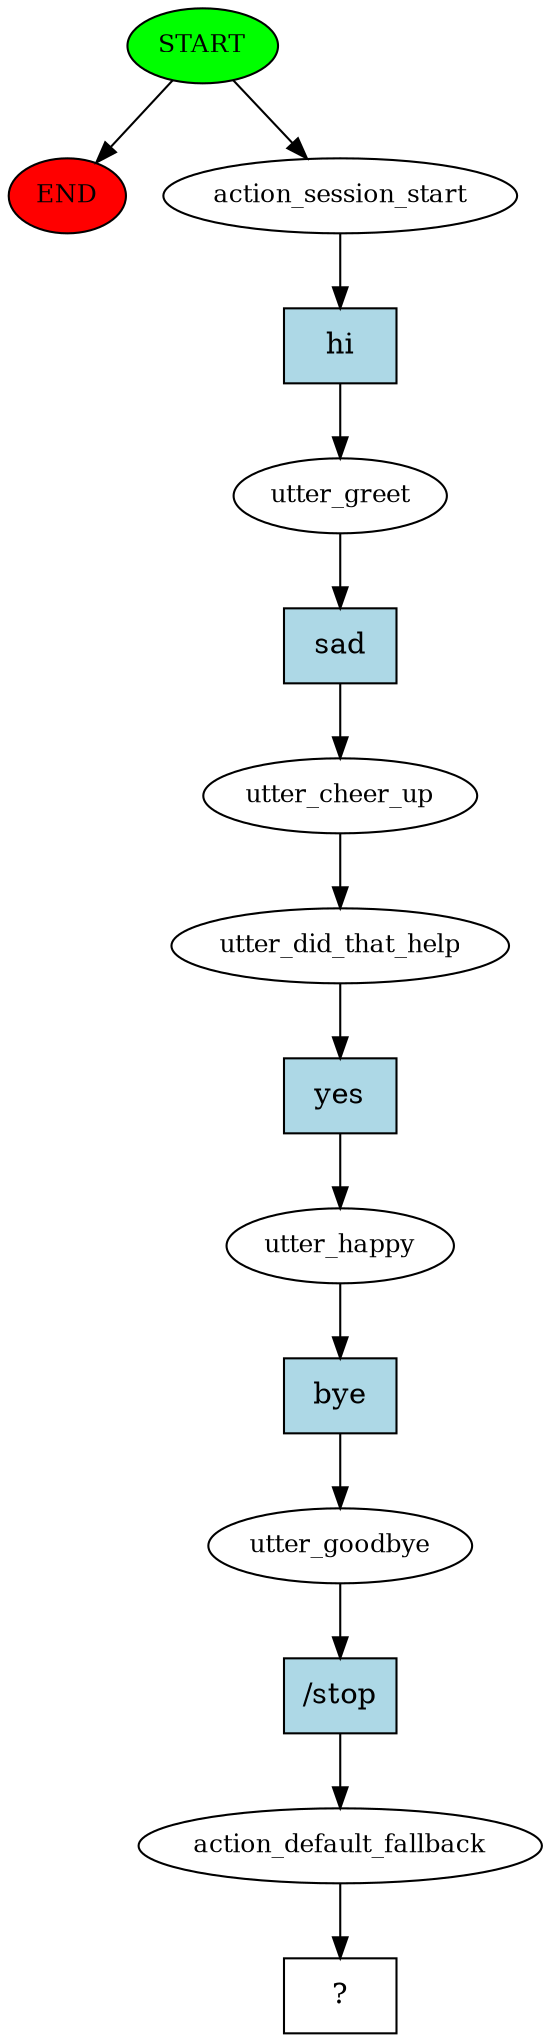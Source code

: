digraph  {
0 [class="start active", fillcolor=green, fontsize=12, label=START, style=filled];
"-1" [class=end, fillcolor=red, fontsize=12, label=END, style=filled];
1 [class=active, fontsize=12, label=action_session_start];
2 [class=active, fontsize=12, label=utter_greet];
3 [class=active, fontsize=12, label=utter_cheer_up];
4 [class=active, fontsize=12, label=utter_did_that_help];
5 [class=active, fontsize=12, label=utter_happy];
6 [class=active, fontsize=12, label=utter_goodbye];
7 [class=active, fontsize=12, label=action_default_fallback];
8 [class="intent dashed active", label="  ?  ", shape=rect];
9 [class="intent active", fillcolor=lightblue, label=hi, shape=rect, style=filled];
10 [class="intent active", fillcolor=lightblue, label=sad, shape=rect, style=filled];
11 [class="intent active", fillcolor=lightblue, label=yes, shape=rect, style=filled];
12 [class="intent active", fillcolor=lightblue, label=bye, shape=rect, style=filled];
13 [class="intent active", fillcolor=lightblue, label="/stop", shape=rect, style=filled];
0 -> "-1"  [class="", key=NONE, label=""];
0 -> 1  [class=active, key=NONE, label=""];
1 -> 9  [class=active, key=0];
2 -> 10  [class=active, key=0];
3 -> 4  [class=active, key=NONE, label=""];
4 -> 11  [class=active, key=0];
5 -> 12  [class=active, key=0];
6 -> 13  [class=active, key=0];
7 -> 8  [class=active, key=NONE, label=""];
9 -> 2  [class=active, key=0];
10 -> 3  [class=active, key=0];
11 -> 5  [class=active, key=0];
12 -> 6  [class=active, key=0];
13 -> 7  [class=active, key=0];
}
